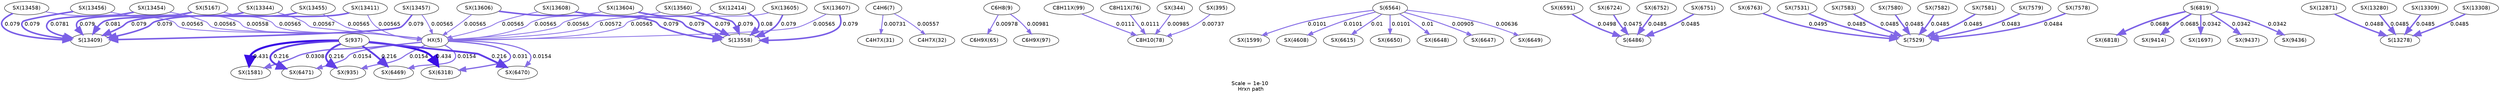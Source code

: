 digraph reaction_paths {
center=1;
s64 -> s206[fontname="Helvetica", style="setlinewidth(3.38)", arrowsize=1.69, color="0.7, 0.531, 0.9"
, label=" 0.031"];
s64 -> s148[fontname="Helvetica", style="setlinewidth(3.37)", arrowsize=1.69, color="0.7, 0.531, 0.9"
, label=" 0.0308"];
s64 -> s129[fontname="Helvetica", style="setlinewidth(2.85)", arrowsize=1.42, color="0.7, 0.515, 0.9"
, label=" 0.0154"];
s64 -> s209[fontname="Helvetica", style="setlinewidth(2.85)", arrowsize=1.42, color="0.7, 0.515, 0.9"
, label=" 0.0154"];
s64 -> s211[fontname="Helvetica", style="setlinewidth(2.85)", arrowsize=1.42, color="0.7, 0.515, 0.9"
, label=" 0.0154"];
s64 -> s210[fontname="Helvetica", style="setlinewidth(2.85)", arrowsize=1.42, color="0.7, 0.515, 0.9"
, label=" 0.0154"];
s274 -> s64[fontname="Helvetica", style="setlinewidth(2.09)", arrowsize=1.05, color="0.7, 0.506, 0.9"
, label=" 0.00567"];
s275 -> s64[fontname="Helvetica", style="setlinewidth(2.09)", arrowsize=1.05, color="0.7, 0.506, 0.9"
, label=" 0.00565"];
s198 -> s64[fontname="Helvetica", style="setlinewidth(2.09)", arrowsize=1.05, color="0.7, 0.506, 0.9"
, label=" 0.00565"];
s276 -> s64[fontname="Helvetica", style="setlinewidth(2.08)", arrowsize=1.04, color="0.7, 0.506, 0.9"
, label=" 0.00558"];
s280 -> s64[fontname="Helvetica", style="setlinewidth(2.09)", arrowsize=1.05, color="0.7, 0.506, 0.9"
, label=" 0.00565"];
s279 -> s64[fontname="Helvetica", style="setlinewidth(2.09)", arrowsize=1.05, color="0.7, 0.506, 0.9"
, label=" 0.00565"];
s278 -> s64[fontname="Helvetica", style="setlinewidth(2.09)", arrowsize=1.05, color="0.7, 0.506, 0.9"
, label=" 0.00565"];
s277 -> s64[fontname="Helvetica", style="setlinewidth(2.09)", arrowsize=1.05, color="0.7, 0.506, 0.9"
, label=" 0.00565"];
s264 -> s64[fontname="Helvetica", style="setlinewidth(2.1)", arrowsize=1.05, color="0.7, 0.506, 0.9"
, label=" 0.00572"];
s284 -> s64[fontname="Helvetica", style="setlinewidth(2.09)", arrowsize=1.05, color="0.7, 0.506, 0.9"
, label=" 0.00565"];
s289 -> s64[fontname="Helvetica", style="setlinewidth(2.09)", arrowsize=1.05, color="0.7, 0.506, 0.9"
, label=" 0.00565"];
s288 -> s64[fontname="Helvetica", style="setlinewidth(2.09)", arrowsize=1.05, color="0.7, 0.506, 0.9"
, label=" 0.00565"];
s287 -> s64[fontname="Helvetica", style="setlinewidth(2.09)", arrowsize=1.05, color="0.7, 0.506, 0.9"
, label=" 0.00565"];
s285 -> s64[fontname="Helvetica", style="setlinewidth(2.09)", arrowsize=1.05, color="0.7, 0.506, 0.9"
, label=" 0.00565"];
s286 -> s64[fontname="Helvetica", style="setlinewidth(2.09)", arrowsize=1.05, color="0.7, 0.506, 0.9"
, label=" 0.00565"];
s8 -> s68[fontname="Helvetica", style="setlinewidth(2.29)", arrowsize=1.14, color="0.7, 0.507, 0.9"
, label=" 0.00731"];
s8 -> s69[fontname="Helvetica", style="setlinewidth(2.08)", arrowsize=1.04, color="0.7, 0.506, 0.9"
, label=" 0.00557"];
s9 -> s81[fontname="Helvetica", style="setlinewidth(2.51)", arrowsize=1.25, color="0.7, 0.51, 0.9"
, label=" 0.00978"];
s9 -> s91[fontname="Helvetica", style="setlinewidth(2.51)", arrowsize=1.25, color="0.7, 0.51, 0.9"
, label=" 0.00981"];
s92 -> s11[fontname="Helvetica", style="setlinewidth(2.61)", arrowsize=1.3, color="0.7, 0.511, 0.9"
, label=" 0.0111"];
s86 -> s11[fontname="Helvetica", style="setlinewidth(2.6)", arrowsize=1.3, color="0.7, 0.511, 0.9"
, label=" 0.0111"];
s109 -> s11[fontname="Helvetica", style="setlinewidth(2.51)", arrowsize=1.26, color="0.7, 0.51, 0.9"
, label=" 0.00985"];
s110 -> s11[fontname="Helvetica", style="setlinewidth(2.29)", arrowsize=1.15, color="0.7, 0.507, 0.9"
, label=" 0.00737"];
s26 -> s206[fontname="Helvetica", style="setlinewidth(5.37)", arrowsize=2.68, color="0.7, 0.934, 0.9"
, label=" 0.434"];
s26 -> s148[fontname="Helvetica", style="setlinewidth(5.37)", arrowsize=2.68, color="0.7, 0.931, 0.9"
, label=" 0.431"];
s26 -> s129[fontname="Helvetica", style="setlinewidth(4.84)", arrowsize=2.42, color="0.7, 0.716, 0.9"
, label=" 0.216"];
s26 -> s209[fontname="Helvetica", style="setlinewidth(4.84)", arrowsize=2.42, color="0.7, 0.716, 0.9"
, label=" 0.216"];
s26 -> s211[fontname="Helvetica", style="setlinewidth(4.84)", arrowsize=2.42, color="0.7, 0.716, 0.9"
, label=" 0.216"];
s26 -> s210[fontname="Helvetica", style="setlinewidth(4.84)", arrowsize=2.42, color="0.7, 0.716, 0.9"
, label=" 0.216"];
s48 -> s149[fontname="Helvetica", style="setlinewidth(2.53)", arrowsize=1.26, color="0.7, 0.51, 0.9"
, label=" 0.0101"];
s48 -> s191[fontname="Helvetica", style="setlinewidth(2.53)", arrowsize=1.26, color="0.7, 0.51, 0.9"
, label=" 0.0101"];
s48 -> s219[fontname="Helvetica", style="setlinewidth(2.53)", arrowsize=1.26, color="0.7, 0.51, 0.9"
, label=" 0.01"];
s48 -> s223[fontname="Helvetica", style="setlinewidth(2.53)", arrowsize=1.26, color="0.7, 0.51, 0.9"
, label=" 0.0101"];
s48 -> s221[fontname="Helvetica", style="setlinewidth(2.53)", arrowsize=1.26, color="0.7, 0.51, 0.9"
, label=" 0.01"];
s48 -> s220[fontname="Helvetica", style="setlinewidth(2.45)", arrowsize=1.22, color="0.7, 0.509, 0.9"
, label=" 0.00905"];
s48 -> s222[fontname="Helvetica", style="setlinewidth(2.18)", arrowsize=1.09, color="0.7, 0.506, 0.9"
, label=" 0.00636"];
s214 -> s45[fontname="Helvetica", style="setlinewidth(3.74)", arrowsize=1.87, color="0.7, 0.55, 0.9"
, label=" 0.0498"];
s225 -> s45[fontname="Helvetica", style="setlinewidth(3.7)", arrowsize=1.85, color="0.7, 0.548, 0.9"
, label=" 0.0475"];
s227 -> s45[fontname="Helvetica", style="setlinewidth(3.72)", arrowsize=1.86, color="0.7, 0.549, 0.9"
, label=" 0.0485"];
s226 -> s45[fontname="Helvetica", style="setlinewidth(3.72)", arrowsize=1.86, color="0.7, 0.548, 0.9"
, label=" 0.0485"];
s228 -> s51[fontname="Helvetica", style="setlinewidth(3.73)", arrowsize=1.87, color="0.7, 0.549, 0.9"
, label=" 0.0495"];
s236 -> s51[fontname="Helvetica", style="setlinewidth(3.72)", arrowsize=1.86, color="0.7, 0.549, 0.9"
, label=" 0.0485"];
s242 -> s51[fontname="Helvetica", style="setlinewidth(3.72)", arrowsize=1.86, color="0.7, 0.549, 0.9"
, label=" 0.0485"];
s239 -> s51[fontname="Helvetica", style="setlinewidth(3.72)", arrowsize=1.86, color="0.7, 0.548, 0.9"
, label=" 0.0485"];
s241 -> s51[fontname="Helvetica", style="setlinewidth(3.72)", arrowsize=1.86, color="0.7, 0.549, 0.9"
, label=" 0.0485"];
s240 -> s51[fontname="Helvetica", style="setlinewidth(3.72)", arrowsize=1.86, color="0.7, 0.548, 0.9"
, label=" 0.0485"];
s238 -> s51[fontname="Helvetica", style="setlinewidth(3.71)", arrowsize=1.86, color="0.7, 0.548, 0.9"
, label=" 0.0483"];
s237 -> s51[fontname="Helvetica", style="setlinewidth(3.71)", arrowsize=1.86, color="0.7, 0.548, 0.9"
, label=" 0.0484"];
s50 -> s234[fontname="Helvetica", style="setlinewidth(3.98)", arrowsize=1.99, color="0.7, 0.569, 0.9"
, label=" 0.0689"];
s50 -> s250[fontname="Helvetica", style="setlinewidth(3.98)", arrowsize=1.99, color="0.7, 0.568, 0.9"
, label=" 0.0685"];
s50 -> s150[fontname="Helvetica", style="setlinewidth(3.45)", arrowsize=1.73, color="0.7, 0.534, 0.9"
, label=" 0.0342"];
s50 -> s252[fontname="Helvetica", style="setlinewidth(3.45)", arrowsize=1.73, color="0.7, 0.534, 0.9"
, label=" 0.0342"];
s50 -> s251[fontname="Helvetica", style="setlinewidth(3.45)", arrowsize=1.73, color="0.7, 0.534, 0.9"
, label=" 0.0342"];
s267 -> s59[fontname="Helvetica", style="setlinewidth(3.72)", arrowsize=1.86, color="0.7, 0.549, 0.9"
, label=" 0.0488"];
s270 -> s59[fontname="Helvetica", style="setlinewidth(3.72)", arrowsize=1.86, color="0.7, 0.549, 0.9"
, label=" 0.0485"];
s272 -> s59[fontname="Helvetica", style="setlinewidth(3.72)", arrowsize=1.86, color="0.7, 0.549, 0.9"
, label=" 0.0485"];
s271 -> s59[fontname="Helvetica", style="setlinewidth(3.72)", arrowsize=1.86, color="0.7, 0.548, 0.9"
, label=" 0.0485"];
s274 -> s61[fontname="Helvetica", style="setlinewidth(4.1)", arrowsize=2.05, color="0.7, 0.581, 0.9"
, label=" 0.081"];
s275 -> s61[fontname="Helvetica", style="setlinewidth(4.08)", arrowsize=2.04, color="0.7, 0.579, 0.9"
, label=" 0.079"];
s198 -> s61[fontname="Helvetica", style="setlinewidth(4.08)", arrowsize=2.04, color="0.7, 0.579, 0.9"
, label=" 0.079"];
s276 -> s61[fontname="Helvetica", style="setlinewidth(4.07)", arrowsize=2.04, color="0.7, 0.578, 0.9"
, label=" 0.0781"];
s280 -> s61[fontname="Helvetica", style="setlinewidth(4.08)", arrowsize=2.04, color="0.7, 0.579, 0.9"
, label=" 0.079"];
s279 -> s61[fontname="Helvetica", style="setlinewidth(4.08)", arrowsize=2.04, color="0.7, 0.579, 0.9"
, label=" 0.079"];
s278 -> s61[fontname="Helvetica", style="setlinewidth(4.08)", arrowsize=2.04, color="0.7, 0.579, 0.9"
, label=" 0.079"];
s277 -> s61[fontname="Helvetica", style="setlinewidth(4.08)", arrowsize=2.04, color="0.7, 0.579, 0.9"
, label=" 0.079"];
s264 -> s62[fontname="Helvetica", style="setlinewidth(4.09)", arrowsize=2.05, color="0.7, 0.58, 0.9"
, label=" 0.08"];
s284 -> s62[fontname="Helvetica", style="setlinewidth(4.08)", arrowsize=2.04, color="0.7, 0.579, 0.9"
, label=" 0.079"];
s289 -> s62[fontname="Helvetica", style="setlinewidth(4.08)", arrowsize=2.04, color="0.7, 0.579, 0.9"
, label=" 0.079"];
s288 -> s62[fontname="Helvetica", style="setlinewidth(4.08)", arrowsize=2.04, color="0.7, 0.579, 0.9"
, label=" 0.079"];
s287 -> s62[fontname="Helvetica", style="setlinewidth(4.08)", arrowsize=2.04, color="0.7, 0.579, 0.9"
, label=" 0.079"];
s285 -> s62[fontname="Helvetica", style="setlinewidth(4.08)", arrowsize=2.04, color="0.7, 0.579, 0.9"
, label=" 0.079"];
s286 -> s62[fontname="Helvetica", style="setlinewidth(4.08)", arrowsize=2.04, color="0.7, 0.579, 0.9"
, label=" 0.079"];
s8 [ fontname="Helvetica", label="C4H6(7)"];
s9 [ fontname="Helvetica", label="C6H8(9)"];
s11 [ fontname="Helvetica", label="C8H10(78)"];
s26 [ fontname="Helvetica", label="S(937)"];
s45 [ fontname="Helvetica", label="S(6486)"];
s48 [ fontname="Helvetica", label="S(6564)"];
s50 [ fontname="Helvetica", label="S(6819)"];
s51 [ fontname="Helvetica", label="S(7529)"];
s59 [ fontname="Helvetica", label="S(13278)"];
s61 [ fontname="Helvetica", label="S(13409)"];
s62 [ fontname="Helvetica", label="S(13558)"];
s64 [ fontname="Helvetica", label="HX(5)"];
s68 [ fontname="Helvetica", label="C4H7X(31)"];
s69 [ fontname="Helvetica", label="C4H7X(32)"];
s81 [ fontname="Helvetica", label="C6H9X(65)"];
s86 [ fontname="Helvetica", label="C8H11X(76)"];
s91 [ fontname="Helvetica", label="C6H9X(97)"];
s92 [ fontname="Helvetica", label="C8H11X(99)"];
s109 [ fontname="Helvetica", label="SX(344)"];
s110 [ fontname="Helvetica", label="SX(395)"];
s129 [ fontname="Helvetica", label="SX(935)"];
s148 [ fontname="Helvetica", label="SX(1581)"];
s149 [ fontname="Helvetica", label="SX(1599)"];
s150 [ fontname="Helvetica", label="SX(1697)"];
s191 [ fontname="Helvetica", label="SX(4608)"];
s198 [ fontname="Helvetica", label="SX(5167)"];
s206 [ fontname="Helvetica", label="SX(6318)"];
s209 [ fontname="Helvetica", label="SX(6469)"];
s210 [ fontname="Helvetica", label="SX(6470)"];
s211 [ fontname="Helvetica", label="SX(6471)"];
s214 [ fontname="Helvetica", label="SX(6591)"];
s219 [ fontname="Helvetica", label="SX(6615)"];
s220 [ fontname="Helvetica", label="SX(6647)"];
s221 [ fontname="Helvetica", label="SX(6648)"];
s222 [ fontname="Helvetica", label="SX(6649)"];
s223 [ fontname="Helvetica", label="SX(6650)"];
s225 [ fontname="Helvetica", label="SX(6724)"];
s226 [ fontname="Helvetica", label="SX(6751)"];
s227 [ fontname="Helvetica", label="SX(6752)"];
s228 [ fontname="Helvetica", label="SX(6763)"];
s234 [ fontname="Helvetica", label="SX(6818)"];
s236 [ fontname="Helvetica", label="SX(7531)"];
s237 [ fontname="Helvetica", label="SX(7578)"];
s238 [ fontname="Helvetica", label="SX(7579)"];
s239 [ fontname="Helvetica", label="SX(7580)"];
s240 [ fontname="Helvetica", label="SX(7581)"];
s241 [ fontname="Helvetica", label="SX(7582)"];
s242 [ fontname="Helvetica", label="SX(7583)"];
s250 [ fontname="Helvetica", label="SX(9414)"];
s251 [ fontname="Helvetica", label="SX(9436)"];
s252 [ fontname="Helvetica", label="SX(9437)"];
s264 [ fontname="Helvetica", label="SX(12414)"];
s267 [ fontname="Helvetica", label="SX(12871)"];
s270 [ fontname="Helvetica", label="SX(13280)"];
s271 [ fontname="Helvetica", label="SX(13308)"];
s272 [ fontname="Helvetica", label="SX(13309)"];
s274 [ fontname="Helvetica", label="SX(13344)"];
s275 [ fontname="Helvetica", label="SX(13411)"];
s276 [ fontname="Helvetica", label="SX(13454)"];
s277 [ fontname="Helvetica", label="SX(13455)"];
s278 [ fontname="Helvetica", label="SX(13456)"];
s279 [ fontname="Helvetica", label="SX(13457)"];
s280 [ fontname="Helvetica", label="SX(13458)"];
s284 [ fontname="Helvetica", label="SX(13560)"];
s285 [ fontname="Helvetica", label="SX(13604)"];
s286 [ fontname="Helvetica", label="SX(13605)"];
s287 [ fontname="Helvetica", label="SX(13606)"];
s288 [ fontname="Helvetica", label="SX(13607)"];
s289 [ fontname="Helvetica", label="SX(13608)"];
 label = "Scale = 1e-10\l Hrxn path";
 fontname = "Helvetica";
}
